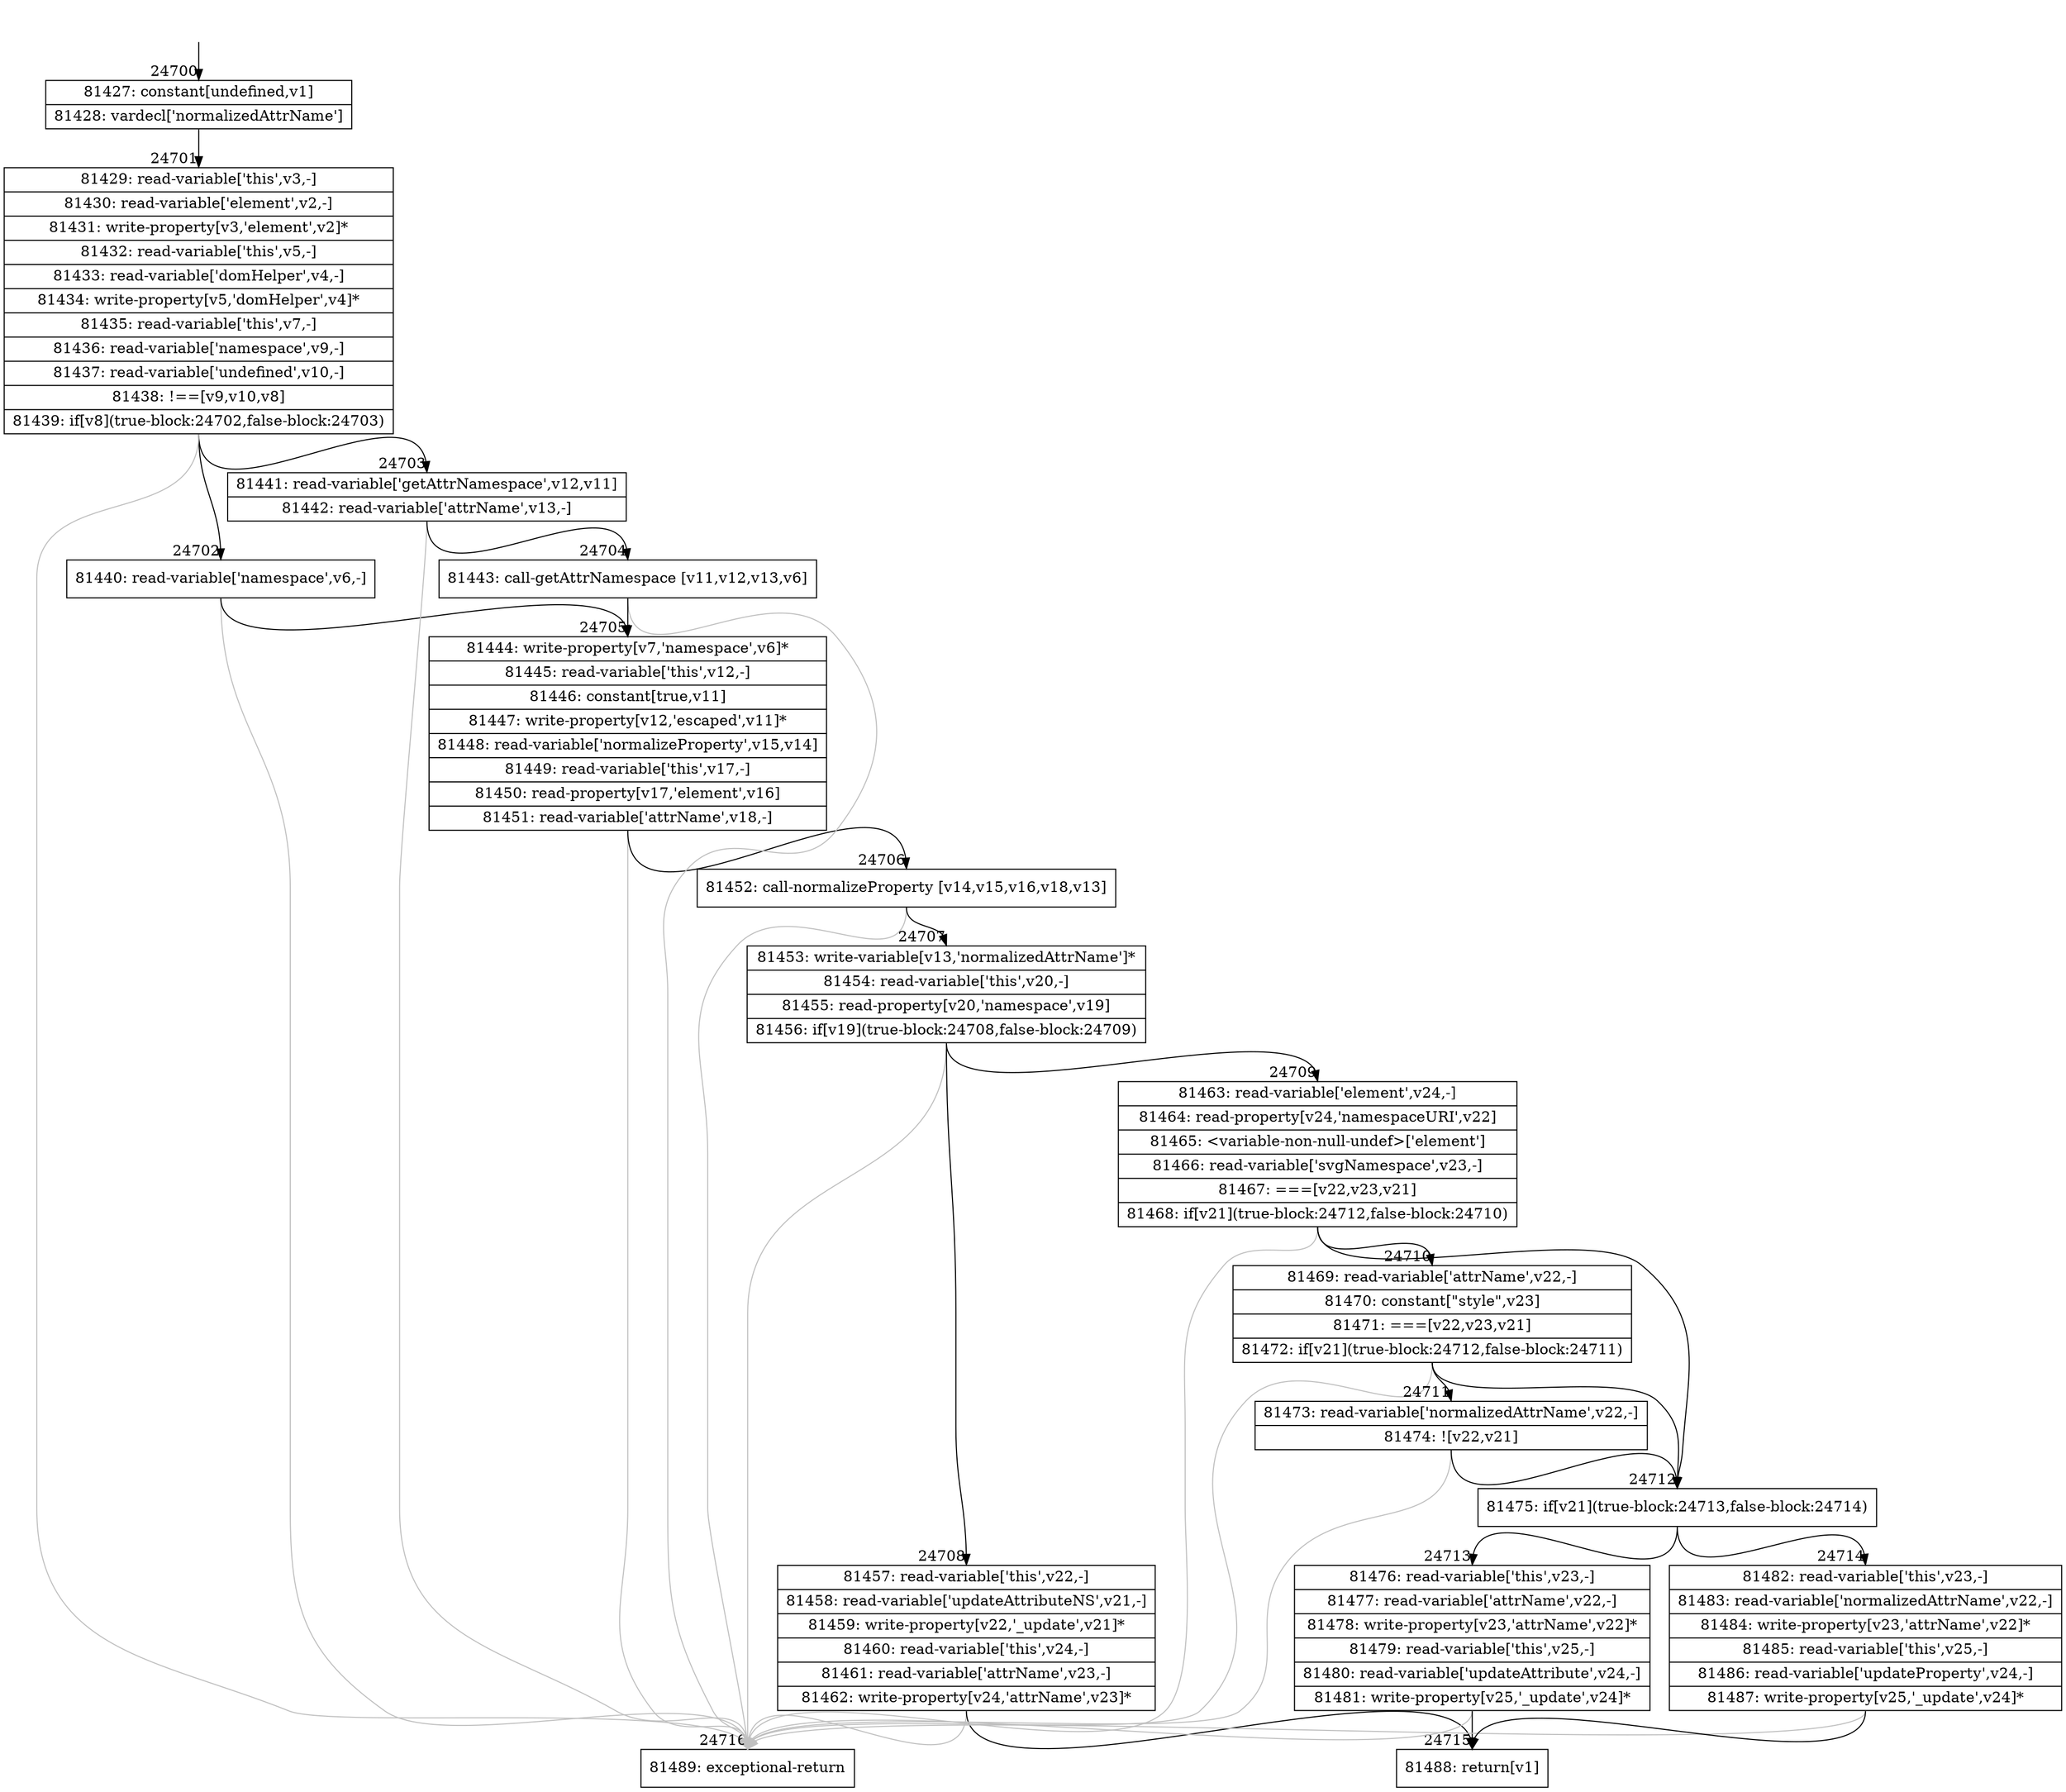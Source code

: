 digraph {
rankdir="TD"
BB_entry2169[shape=none,label=""];
BB_entry2169 -> BB24700 [tailport=s, headport=n, headlabel="    24700"]
BB24700 [shape=record label="{81427: constant[undefined,v1]|81428: vardecl['normalizedAttrName']}" ] 
BB24700 -> BB24701 [tailport=s, headport=n, headlabel="      24701"]
BB24701 [shape=record label="{81429: read-variable['this',v3,-]|81430: read-variable['element',v2,-]|81431: write-property[v3,'element',v2]*|81432: read-variable['this',v5,-]|81433: read-variable['domHelper',v4,-]|81434: write-property[v5,'domHelper',v4]*|81435: read-variable['this',v7,-]|81436: read-variable['namespace',v9,-]|81437: read-variable['undefined',v10,-]|81438: !==[v9,v10,v8]|81439: if[v8](true-block:24702,false-block:24703)}" ] 
BB24701 -> BB24702 [tailport=s, headport=n, headlabel="      24702"]
BB24701 -> BB24703 [tailport=s, headport=n, headlabel="      24703"]
BB24701 -> BB24716 [tailport=s, headport=n, color=gray, headlabel="      24716"]
BB24702 [shape=record label="{81440: read-variable['namespace',v6,-]}" ] 
BB24702 -> BB24705 [tailport=s, headport=n, headlabel="      24705"]
BB24702 -> BB24716 [tailport=s, headport=n, color=gray]
BB24703 [shape=record label="{81441: read-variable['getAttrNamespace',v12,v11]|81442: read-variable['attrName',v13,-]}" ] 
BB24703 -> BB24704 [tailport=s, headport=n, headlabel="      24704"]
BB24703 -> BB24716 [tailport=s, headport=n, color=gray]
BB24704 [shape=record label="{81443: call-getAttrNamespace [v11,v12,v13,v6]}" ] 
BB24704 -> BB24705 [tailport=s, headport=n]
BB24704 -> BB24716 [tailport=s, headport=n, color=gray]
BB24705 [shape=record label="{81444: write-property[v7,'namespace',v6]*|81445: read-variable['this',v12,-]|81446: constant[true,v11]|81447: write-property[v12,'escaped',v11]*|81448: read-variable['normalizeProperty',v15,v14]|81449: read-variable['this',v17,-]|81450: read-property[v17,'element',v16]|81451: read-variable['attrName',v18,-]}" ] 
BB24705 -> BB24706 [tailport=s, headport=n, headlabel="      24706"]
BB24705 -> BB24716 [tailport=s, headport=n, color=gray]
BB24706 [shape=record label="{81452: call-normalizeProperty [v14,v15,v16,v18,v13]}" ] 
BB24706 -> BB24707 [tailport=s, headport=n, headlabel="      24707"]
BB24706 -> BB24716 [tailport=s, headport=n, color=gray]
BB24707 [shape=record label="{81453: write-variable[v13,'normalizedAttrName']*|81454: read-variable['this',v20,-]|81455: read-property[v20,'namespace',v19]|81456: if[v19](true-block:24708,false-block:24709)}" ] 
BB24707 -> BB24708 [tailport=s, headport=n, headlabel="      24708"]
BB24707 -> BB24709 [tailport=s, headport=n, headlabel="      24709"]
BB24707 -> BB24716 [tailport=s, headport=n, color=gray]
BB24708 [shape=record label="{81457: read-variable['this',v22,-]|81458: read-variable['updateAttributeNS',v21,-]|81459: write-property[v22,'_update',v21]*|81460: read-variable['this',v24,-]|81461: read-variable['attrName',v23,-]|81462: write-property[v24,'attrName',v23]*}" ] 
BB24708 -> BB24715 [tailport=s, headport=n, headlabel="      24715"]
BB24708 -> BB24716 [tailport=s, headport=n, color=gray]
BB24709 [shape=record label="{81463: read-variable['element',v24,-]|81464: read-property[v24,'namespaceURI',v22]|81465: \<variable-non-null-undef\>['element']|81466: read-variable['svgNamespace',v23,-]|81467: ===[v22,v23,v21]|81468: if[v21](true-block:24712,false-block:24710)}" ] 
BB24709 -> BB24712 [tailport=s, headport=n, headlabel="      24712"]
BB24709 -> BB24710 [tailport=s, headport=n, headlabel="      24710"]
BB24709 -> BB24716 [tailport=s, headport=n, color=gray]
BB24710 [shape=record label="{81469: read-variable['attrName',v22,-]|81470: constant[\"style\",v23]|81471: ===[v22,v23,v21]|81472: if[v21](true-block:24712,false-block:24711)}" ] 
BB24710 -> BB24712 [tailport=s, headport=n]
BB24710 -> BB24711 [tailport=s, headport=n, headlabel="      24711"]
BB24710 -> BB24716 [tailport=s, headport=n, color=gray]
BB24711 [shape=record label="{81473: read-variable['normalizedAttrName',v22,-]|81474: ![v22,v21]}" ] 
BB24711 -> BB24712 [tailport=s, headport=n]
BB24711 -> BB24716 [tailport=s, headport=n, color=gray]
BB24712 [shape=record label="{81475: if[v21](true-block:24713,false-block:24714)}" ] 
BB24712 -> BB24713 [tailport=s, headport=n, headlabel="      24713"]
BB24712 -> BB24714 [tailport=s, headport=n, headlabel="      24714"]
BB24713 [shape=record label="{81476: read-variable['this',v23,-]|81477: read-variable['attrName',v22,-]|81478: write-property[v23,'attrName',v22]*|81479: read-variable['this',v25,-]|81480: read-variable['updateAttribute',v24,-]|81481: write-property[v25,'_update',v24]*}" ] 
BB24713 -> BB24715 [tailport=s, headport=n]
BB24713 -> BB24716 [tailport=s, headport=n, color=gray]
BB24714 [shape=record label="{81482: read-variable['this',v23,-]|81483: read-variable['normalizedAttrName',v22,-]|81484: write-property[v23,'attrName',v22]*|81485: read-variable['this',v25,-]|81486: read-variable['updateProperty',v24,-]|81487: write-property[v25,'_update',v24]*}" ] 
BB24714 -> BB24715 [tailport=s, headport=n]
BB24714 -> BB24716 [tailport=s, headport=n, color=gray]
BB24715 [shape=record label="{81488: return[v1]}" ] 
BB24716 [shape=record label="{81489: exceptional-return}" ] 
//#$~ 46236
}
